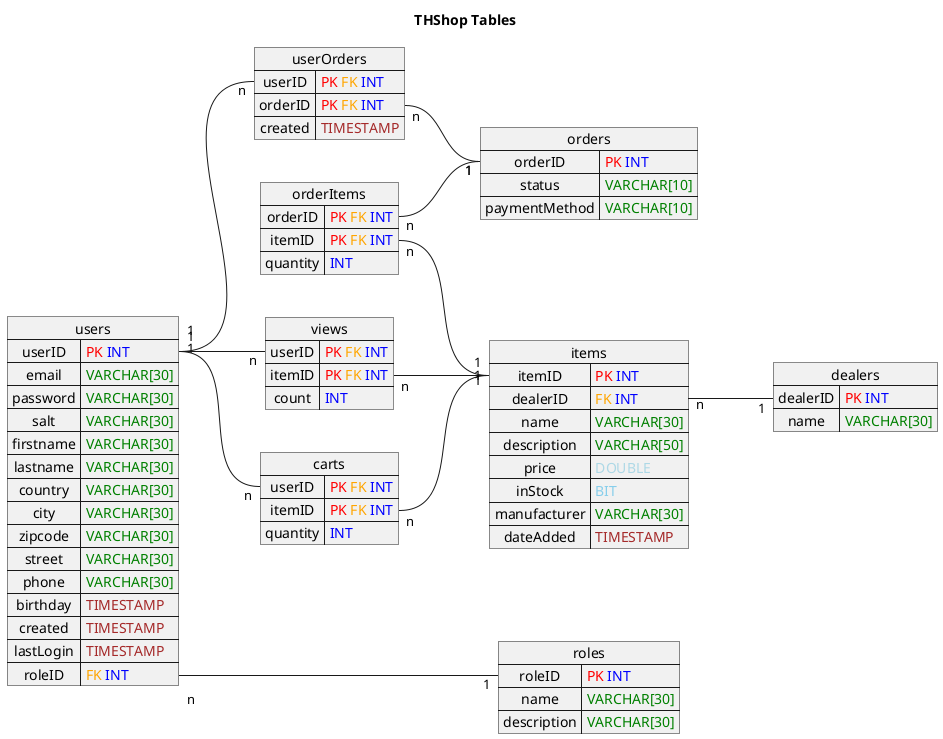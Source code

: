 ' VSCode Extensions required: "jebbs.plantuml" and "Mebrahtom.plantumlpreviewer"

@startuml THShop

title THShop Tables

' set flow direction from left to right
left to right direction

' keywords
!define PK <color:red>PK</color>
!define FK <color:orange>FK</color>

' file types
!define VARCHAR(x) <color:green>VARCHAR[x]</color>
!define INT <color:blue>INT</color>
!define BIT <color:SkyBlue>BIT</color>
!define DOUBLE <color:LightBlue>DOUBLE</color>
!define TIMESTAMP <color:brown>TIMESTAMP</color>

' Entities

map roles {
  roleID => PK INT
  name => VARCHAR(30)
  description => VARCHAR(30)
}

map users {
  userID => PK INT
  email => VARCHAR(30)
  password => VARCHAR(30)
  salt => VARCHAR(30)
  firstname => VARCHAR(30)
  lastname => VARCHAR(30)
  country => VARCHAR(30)
  city => VARCHAR(30)
  zipcode => VARCHAR(30)
  street => VARCHAR(30)
  phone => VARCHAR(30)
  birthday => TIMESTAMP
  created => TIMESTAMP
  lastLogin => TIMESTAMP
  roleID => FK INT
}

map carts {
  userID => PK FK INT
  itemID => PK FK INT
  quantity => INT
}

map views {
  userID => PK FK INT
  itemID => PK FK INT
  count => INT
}

map items {
  itemID => PK INT
  dealerID => FK INT
  name => VARCHAR(30)
  description => VARCHAR(50)
  price => DOUBLE
  inStock => BIT
  manufacturer => VARCHAR(30)
  dateAdded => TIMESTAMP
}

map dealers {
  dealerID => PK INT
  name => VARCHAR(30)
}

map userOrders {
  userID => PK FK INT
  orderID => PK FK INT
  created => TIMESTAMP
}

map orders {
  orderID => PK INT
  status => VARCHAR(10)
  paymentMethod => VARCHAR(10)
}

map orderItems {
  orderID => PK FK INT
  itemID => PK FK INT
  quantity => INT
}

' Associations 

users::roleID "n" --- "1" roles::roleID

users::userID "1" -- "n" carts::userID
carts::itemID "n" -- "1" items::itemID

users::userID "1" -- "n" views::userID
views::itemID "n" -- "1" items::itemID

items::dealerID "n" -- "1" dealers::dealerID

users::userID "1" -- "n" userOrders::userID
userOrders::orderID "n" -- "1" orders::orderID

orderItems::orderID "n" -- "1" orders::orderID
orderItems::itemID "n" -- "1" items::itemID

@enduml